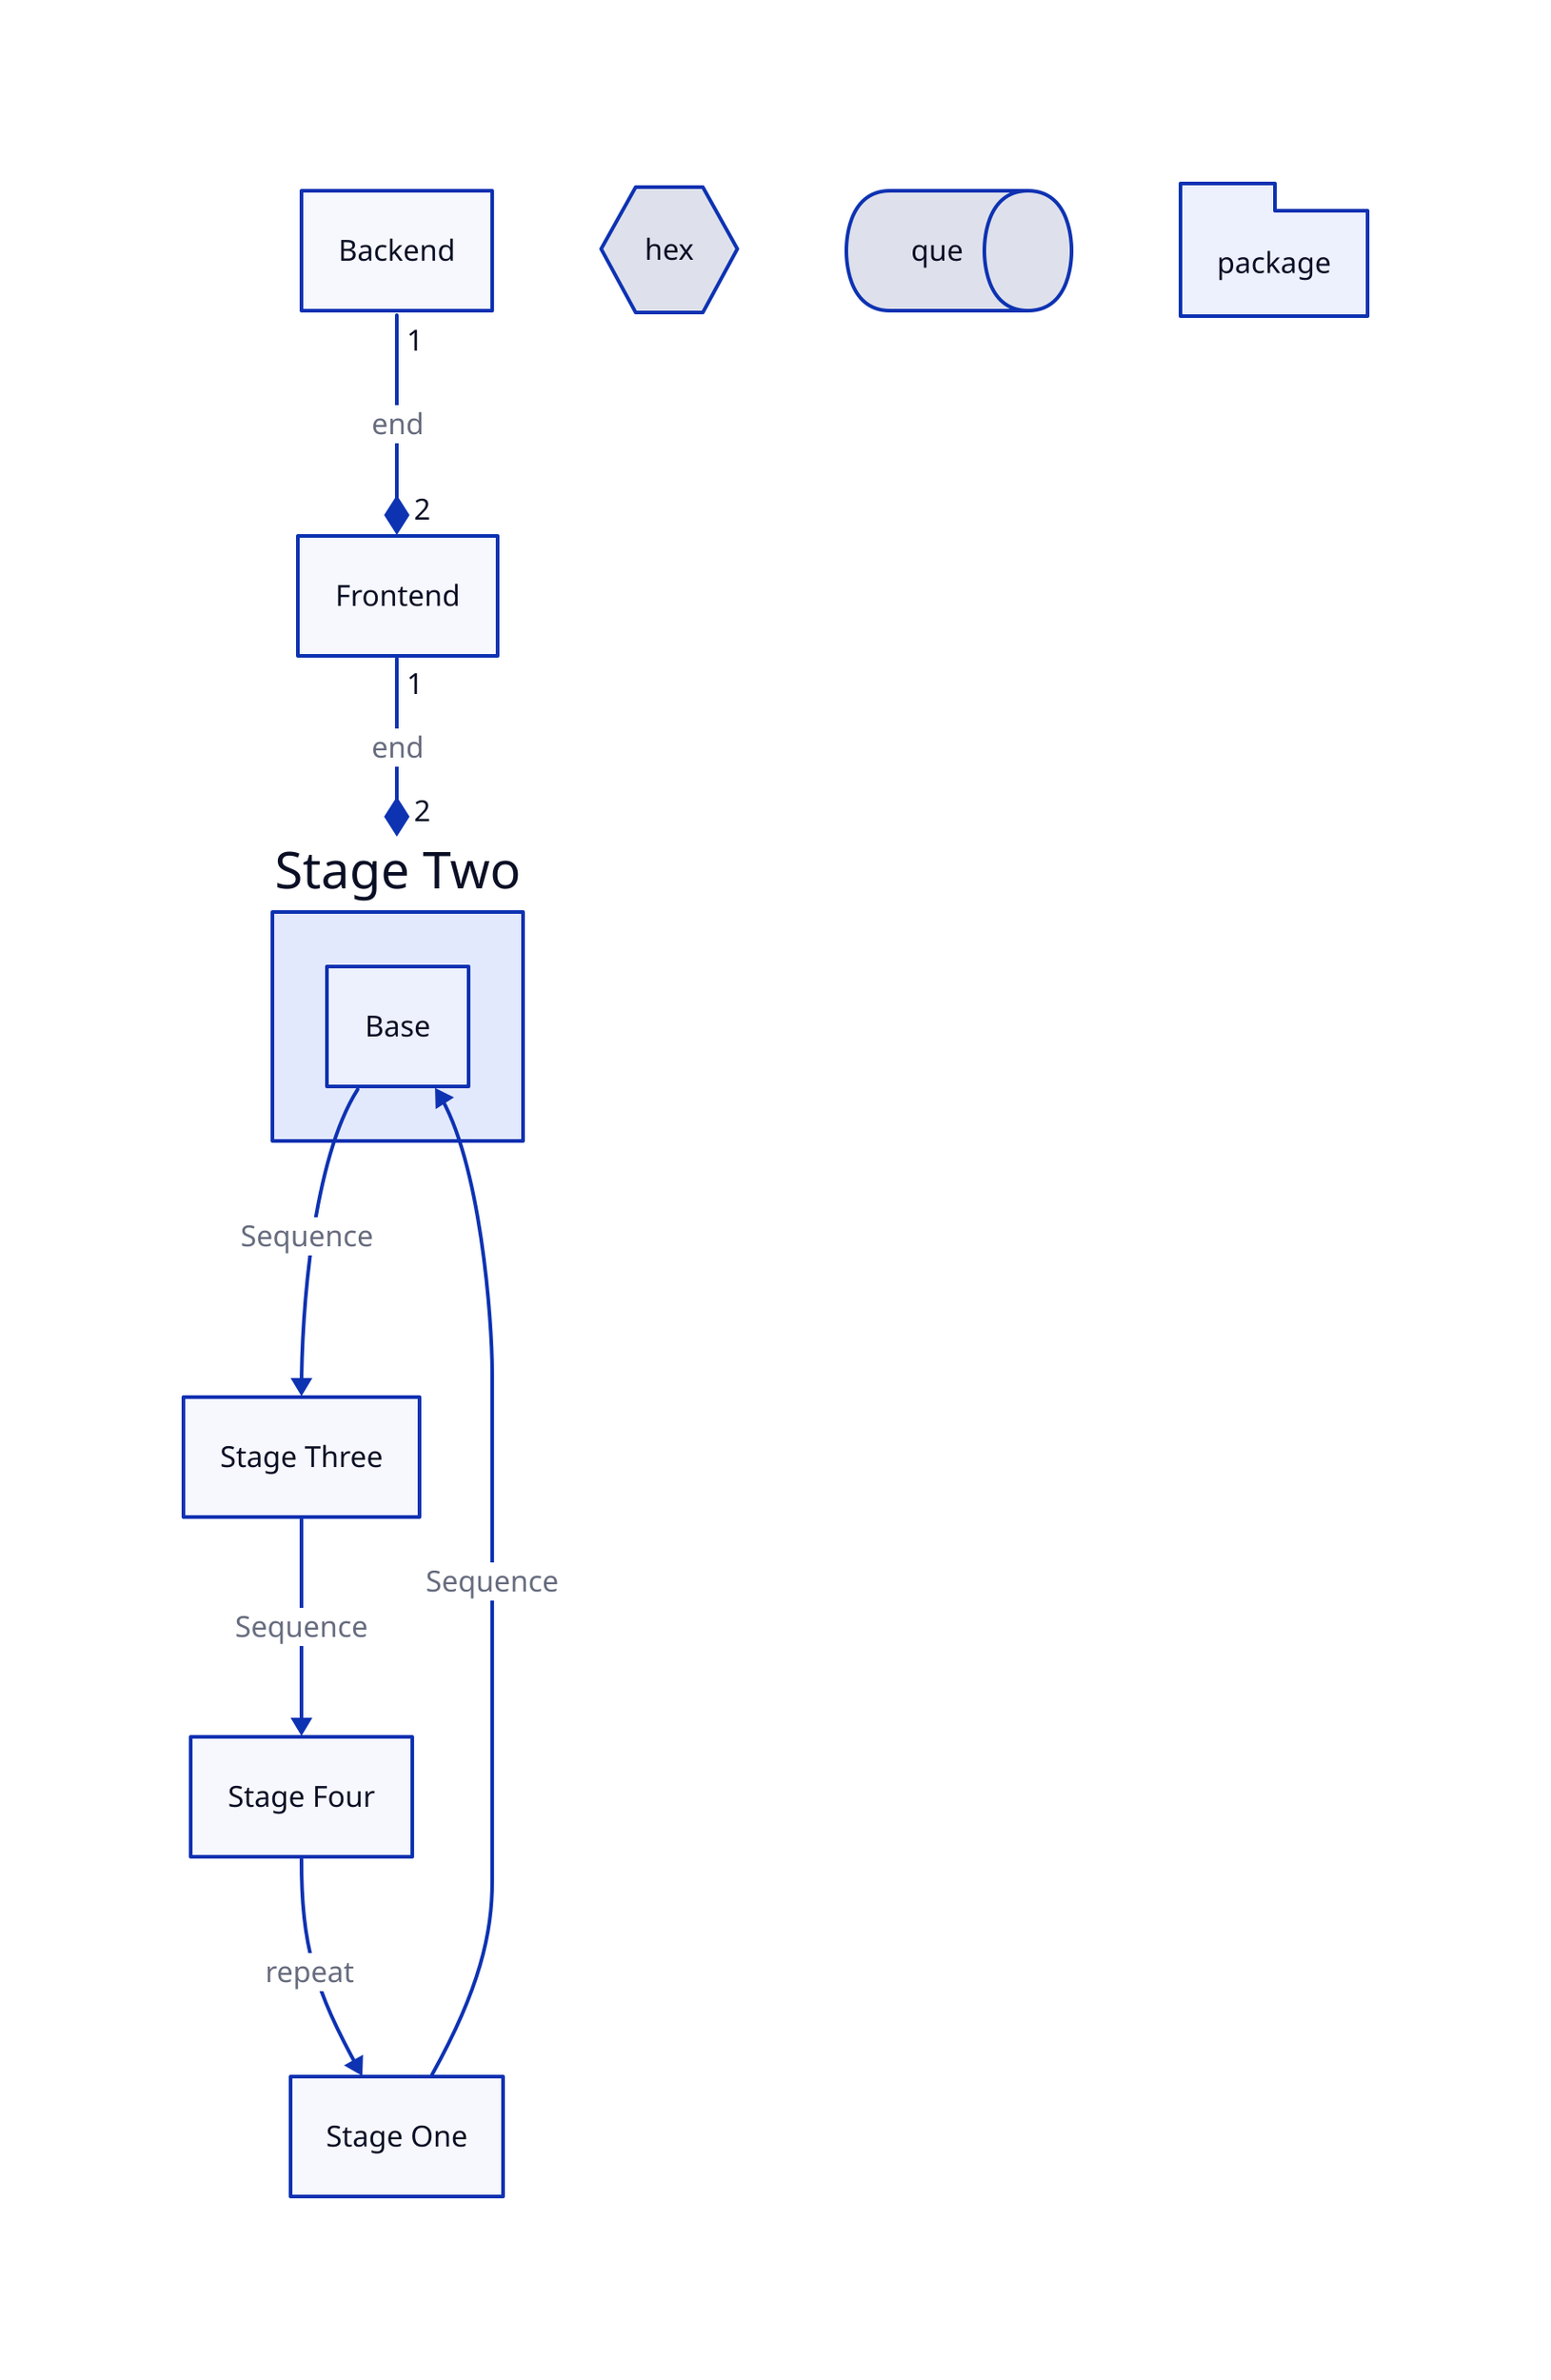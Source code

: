 be: Backend
fe: Frontend

# This would create new shapes
Stage One -> Stage Two.Base -> Stage Three -> Stage Four : Sequence
Stage Four -> Stage One: repeat

# This would define a connection over existing labels
be -> fe -> Stage Two  : end {
    source-arrowhead.label: 1
    target-arrowhead: 2 {
      shape: diamond
      style.filled: true
    }
  }

  hex: {shape: hexagon}
  que: {shape: queue}
  package: {shape:package}
  
